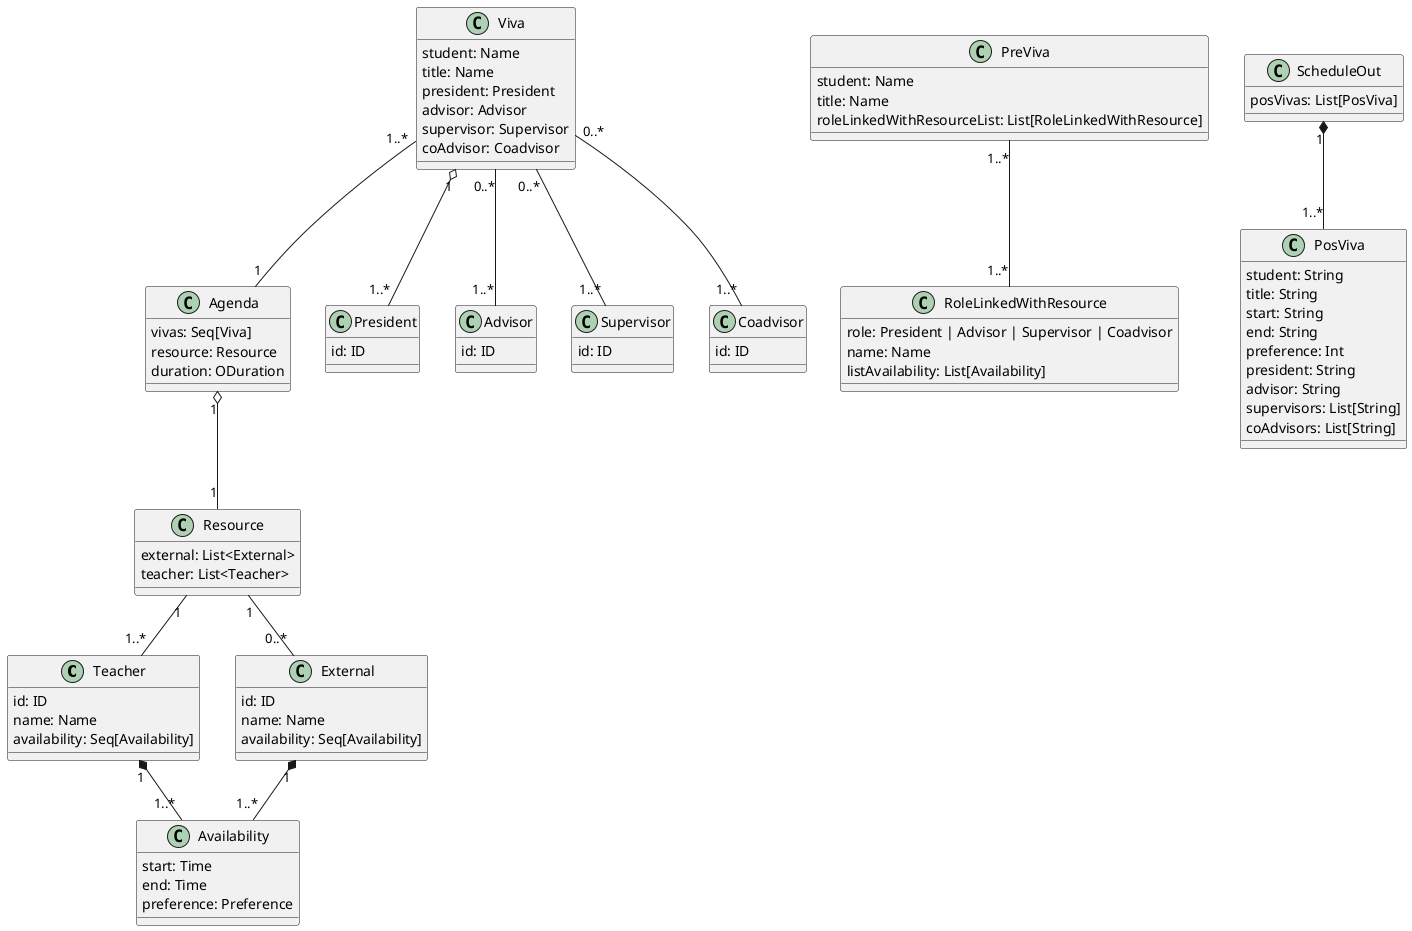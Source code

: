 @startuml

class Teacher {
  id: ID
  name: Name
  availability: Seq[Availability]
}

class Availability {
  start: Time
  end: Time
  preference: Preference
}

class Resource {
  external: List<External>
  teacher: List<Teacher>
}

class External {
  id: ID
  name: Name
  availability: Seq[Availability]
}

class Agenda {
  vivas: Seq[Viva]
  resource: Resource
  duration: ODuration
}

class Viva {
  student: Name
  title: Name
  president: President
  advisor: Advisor
  supervisor: Supervisor
  coAdvisor: Coadvisor
}

class President {
  id: ID
}

class Advisor {
  id: ID
}

class Supervisor {
  id: ID
}

class Coadvisor {
  id: ID
}

class RoleLinkedWithResource {
  role: President | Advisor | Supervisor | Coadvisor
  name: Name
  listAvailability: List[Availability]
}

class PreViva {
  student: Name
  title: Name
  roleLinkedWithResourceList: List[RoleLinkedWithResource]
}

class PosViva {
  student: String
  title: String
  start: String
  end: String
  preference: Int
  president: String
  advisor: String
  supervisors: List[String]
  coAdvisors: List[String]
}

class ScheduleOut {
  posVivas: List[PosViva]
}

Teacher "1" *-- "1..*" Availability
External "1" *-- "1..*" Availability
Resource "1" -- "0..*" External
Resource "1" -- "1..*" Teacher
Agenda "1" o-- "1" Resource
Viva "1..*" -- "1" Agenda
Viva "1" o-- "1..*" President
Viva "0..*" -- "1..*" Advisor
Viva "0..*" -- "1..*" Supervisor
Viva "0..*" -- "1..*" Coadvisor
PreViva "1..*" -- "1..*" RoleLinkedWithResource
ScheduleOut "1" *-- "1..*" PosViva

@enduml
